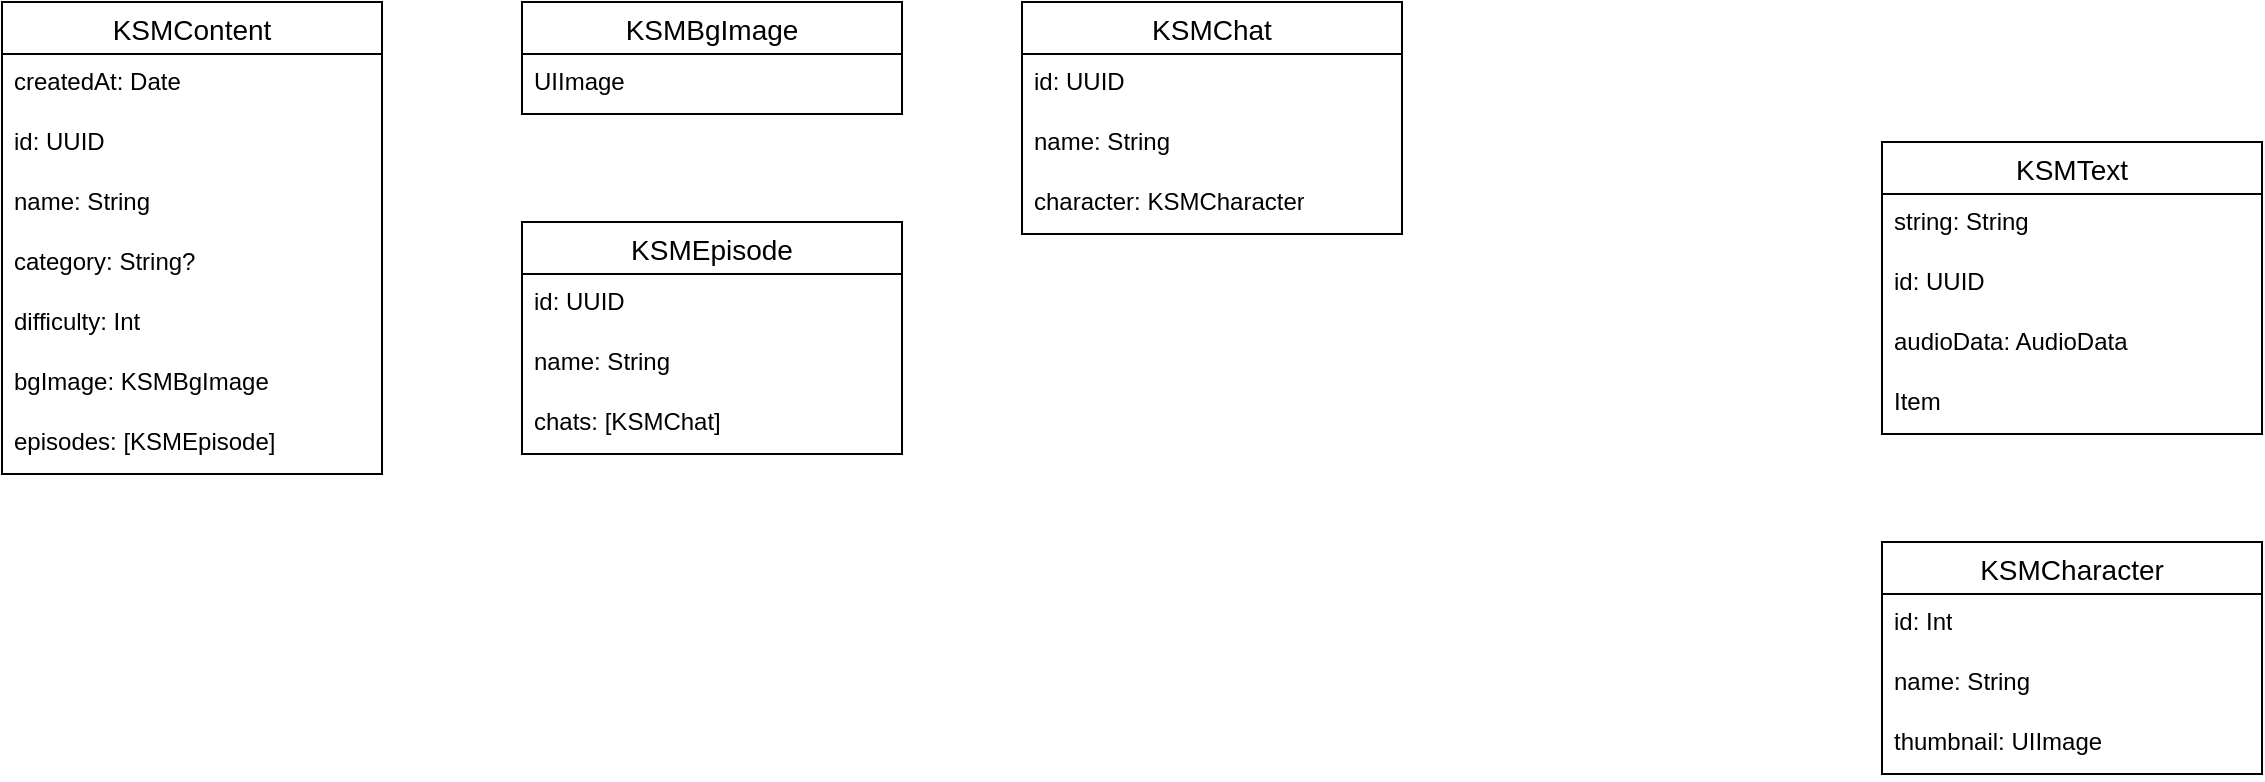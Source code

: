 <mxfile version="21.5.2" type="github">
  <diagram name="Page-1" id="k4zjUz-odNLgLf188_p_">
    <mxGraphModel dx="954" dy="544" grid="1" gridSize="10" guides="1" tooltips="1" connect="1" arrows="1" fold="1" page="1" pageScale="1" pageWidth="850" pageHeight="1100" math="0" shadow="0">
      <root>
        <mxCell id="0" />
        <mxCell id="1" parent="0" />
        <mxCell id="20N4OvMdfqN8g-3ZH7_3-3" value="KSMContent" style="swimlane;fontStyle=0;childLayout=stackLayout;horizontal=1;startSize=26;horizontalStack=0;resizeParent=1;resizeParentMax=0;resizeLast=0;collapsible=1;marginBottom=0;align=center;fontSize=14;" vertex="1" parent="1">
          <mxGeometry x="50" y="110" width="190" height="236" as="geometry" />
        </mxCell>
        <mxCell id="20N4OvMdfqN8g-3ZH7_3-4" value="createdAt: Date" style="text;strokeColor=none;fillColor=none;spacingLeft=4;spacingRight=4;overflow=hidden;rotatable=0;points=[[0,0.5],[1,0.5]];portConstraint=eastwest;fontSize=12;whiteSpace=wrap;html=1;" vertex="1" parent="20N4OvMdfqN8g-3ZH7_3-3">
          <mxGeometry y="26" width="190" height="30" as="geometry" />
        </mxCell>
        <mxCell id="20N4OvMdfqN8g-3ZH7_3-5" value="id: UUID" style="text;strokeColor=none;fillColor=none;spacingLeft=4;spacingRight=4;overflow=hidden;rotatable=0;points=[[0,0.5],[1,0.5]];portConstraint=eastwest;fontSize=12;whiteSpace=wrap;html=1;" vertex="1" parent="20N4OvMdfqN8g-3ZH7_3-3">
          <mxGeometry y="56" width="190" height="30" as="geometry" />
        </mxCell>
        <mxCell id="20N4OvMdfqN8g-3ZH7_3-6" value="name: String" style="text;strokeColor=none;fillColor=none;spacingLeft=4;spacingRight=4;overflow=hidden;rotatable=0;points=[[0,0.5],[1,0.5]];portConstraint=eastwest;fontSize=12;whiteSpace=wrap;html=1;" vertex="1" parent="20N4OvMdfqN8g-3ZH7_3-3">
          <mxGeometry y="86" width="190" height="30" as="geometry" />
        </mxCell>
        <mxCell id="20N4OvMdfqN8g-3ZH7_3-23" value="category: String?" style="text;strokeColor=none;fillColor=none;spacingLeft=4;spacingRight=4;overflow=hidden;rotatable=0;points=[[0,0.5],[1,0.5]];portConstraint=eastwest;fontSize=12;whiteSpace=wrap;html=1;" vertex="1" parent="20N4OvMdfqN8g-3ZH7_3-3">
          <mxGeometry y="116" width="190" height="30" as="geometry" />
        </mxCell>
        <mxCell id="20N4OvMdfqN8g-3ZH7_3-24" value="difficulty: Int" style="text;strokeColor=none;fillColor=none;spacingLeft=4;spacingRight=4;overflow=hidden;rotatable=0;points=[[0,0.5],[1,0.5]];portConstraint=eastwest;fontSize=12;whiteSpace=wrap;html=1;" vertex="1" parent="20N4OvMdfqN8g-3ZH7_3-3">
          <mxGeometry y="146" width="190" height="30" as="geometry" />
        </mxCell>
        <mxCell id="20N4OvMdfqN8g-3ZH7_3-33" value="bgImage: KSMBgImage" style="text;strokeColor=none;fillColor=none;spacingLeft=4;spacingRight=4;overflow=hidden;rotatable=0;points=[[0,0.5],[1,0.5]];portConstraint=eastwest;fontSize=12;whiteSpace=wrap;html=1;" vertex="1" parent="20N4OvMdfqN8g-3ZH7_3-3">
          <mxGeometry y="176" width="190" height="30" as="geometry" />
        </mxCell>
        <mxCell id="20N4OvMdfqN8g-3ZH7_3-34" value="episodes: [KSMEpisode]" style="text;strokeColor=none;fillColor=none;spacingLeft=4;spacingRight=4;overflow=hidden;rotatable=0;points=[[0,0.5],[1,0.5]];portConstraint=eastwest;fontSize=12;whiteSpace=wrap;html=1;" vertex="1" parent="20N4OvMdfqN8g-3ZH7_3-3">
          <mxGeometry y="206" width="190" height="30" as="geometry" />
        </mxCell>
        <mxCell id="20N4OvMdfqN8g-3ZH7_3-7" value="KSMBgImage" style="swimlane;fontStyle=0;childLayout=stackLayout;horizontal=1;startSize=26;horizontalStack=0;resizeParent=1;resizeParentMax=0;resizeLast=0;collapsible=1;marginBottom=0;align=center;fontSize=14;" vertex="1" parent="1">
          <mxGeometry x="310" y="110" width="190" height="56" as="geometry" />
        </mxCell>
        <mxCell id="20N4OvMdfqN8g-3ZH7_3-8" value="UIImage" style="text;strokeColor=none;fillColor=none;spacingLeft=4;spacingRight=4;overflow=hidden;rotatable=0;points=[[0,0.5],[1,0.5]];portConstraint=eastwest;fontSize=12;whiteSpace=wrap;html=1;" vertex="1" parent="20N4OvMdfqN8g-3ZH7_3-7">
          <mxGeometry y="26" width="190" height="30" as="geometry" />
        </mxCell>
        <mxCell id="20N4OvMdfqN8g-3ZH7_3-11" value="KSMText" style="swimlane;fontStyle=0;childLayout=stackLayout;horizontal=1;startSize=26;horizontalStack=0;resizeParent=1;resizeParentMax=0;resizeLast=0;collapsible=1;marginBottom=0;align=center;fontSize=14;" vertex="1" parent="1">
          <mxGeometry x="990" y="180" width="190" height="146" as="geometry" />
        </mxCell>
        <mxCell id="20N4OvMdfqN8g-3ZH7_3-12" value="string: String" style="text;strokeColor=none;fillColor=none;spacingLeft=4;spacingRight=4;overflow=hidden;rotatable=0;points=[[0,0.5],[1,0.5]];portConstraint=eastwest;fontSize=12;whiteSpace=wrap;html=1;" vertex="1" parent="20N4OvMdfqN8g-3ZH7_3-11">
          <mxGeometry y="26" width="190" height="30" as="geometry" />
        </mxCell>
        <mxCell id="20N4OvMdfqN8g-3ZH7_3-13" value="id: UUID" style="text;strokeColor=none;fillColor=none;spacingLeft=4;spacingRight=4;overflow=hidden;rotatable=0;points=[[0,0.5],[1,0.5]];portConstraint=eastwest;fontSize=12;whiteSpace=wrap;html=1;" vertex="1" parent="20N4OvMdfqN8g-3ZH7_3-11">
          <mxGeometry y="56" width="190" height="30" as="geometry" />
        </mxCell>
        <mxCell id="20N4OvMdfqN8g-3ZH7_3-14" value="audioData: AudioData" style="text;strokeColor=none;fillColor=none;spacingLeft=4;spacingRight=4;overflow=hidden;rotatable=0;points=[[0,0.5],[1,0.5]];portConstraint=eastwest;fontSize=12;whiteSpace=wrap;html=1;" vertex="1" parent="20N4OvMdfqN8g-3ZH7_3-11">
          <mxGeometry y="86" width="190" height="30" as="geometry" />
        </mxCell>
        <mxCell id="20N4OvMdfqN8g-3ZH7_3-18" value="Item" style="text;strokeColor=none;fillColor=none;spacingLeft=4;spacingRight=4;overflow=hidden;rotatable=0;points=[[0,0.5],[1,0.5]];portConstraint=eastwest;fontSize=12;whiteSpace=wrap;html=1;" vertex="1" parent="20N4OvMdfqN8g-3ZH7_3-11">
          <mxGeometry y="116" width="190" height="30" as="geometry" />
        </mxCell>
        <mxCell id="20N4OvMdfqN8g-3ZH7_3-19" value="KSMEpisode" style="swimlane;fontStyle=0;childLayout=stackLayout;horizontal=1;startSize=26;horizontalStack=0;resizeParent=1;resizeParentMax=0;resizeLast=0;collapsible=1;marginBottom=0;align=center;fontSize=14;" vertex="1" parent="1">
          <mxGeometry x="310" y="220" width="190" height="116" as="geometry" />
        </mxCell>
        <mxCell id="20N4OvMdfqN8g-3ZH7_3-20" value="id: UUID" style="text;strokeColor=none;fillColor=none;spacingLeft=4;spacingRight=4;overflow=hidden;rotatable=0;points=[[0,0.5],[1,0.5]];portConstraint=eastwest;fontSize=12;whiteSpace=wrap;html=1;" vertex="1" parent="20N4OvMdfqN8g-3ZH7_3-19">
          <mxGeometry y="26" width="190" height="30" as="geometry" />
        </mxCell>
        <mxCell id="20N4OvMdfqN8g-3ZH7_3-21" value="name: String" style="text;strokeColor=none;fillColor=none;spacingLeft=4;spacingRight=4;overflow=hidden;rotatable=0;points=[[0,0.5],[1,0.5]];portConstraint=eastwest;fontSize=12;whiteSpace=wrap;html=1;" vertex="1" parent="20N4OvMdfqN8g-3ZH7_3-19">
          <mxGeometry y="56" width="190" height="30" as="geometry" />
        </mxCell>
        <mxCell id="20N4OvMdfqN8g-3ZH7_3-35" value="chats: [KSMChat]" style="text;strokeColor=none;fillColor=none;spacingLeft=4;spacingRight=4;overflow=hidden;rotatable=0;points=[[0,0.5],[1,0.5]];portConstraint=eastwest;fontSize=12;whiteSpace=wrap;html=1;" vertex="1" parent="20N4OvMdfqN8g-3ZH7_3-19">
          <mxGeometry y="86" width="190" height="30" as="geometry" />
        </mxCell>
        <mxCell id="20N4OvMdfqN8g-3ZH7_3-26" value="KSMChat" style="swimlane;fontStyle=0;childLayout=stackLayout;horizontal=1;startSize=26;horizontalStack=0;resizeParent=1;resizeParentMax=0;resizeLast=0;collapsible=1;marginBottom=0;align=center;fontSize=14;" vertex="1" parent="1">
          <mxGeometry x="560" y="110" width="190" height="116" as="geometry" />
        </mxCell>
        <mxCell id="20N4OvMdfqN8g-3ZH7_3-28" value="id: UUID" style="text;strokeColor=none;fillColor=none;spacingLeft=4;spacingRight=4;overflow=hidden;rotatable=0;points=[[0,0.5],[1,0.5]];portConstraint=eastwest;fontSize=12;whiteSpace=wrap;html=1;" vertex="1" parent="20N4OvMdfqN8g-3ZH7_3-26">
          <mxGeometry y="26" width="190" height="30" as="geometry" />
        </mxCell>
        <mxCell id="20N4OvMdfqN8g-3ZH7_3-29" value="name: String" style="text;strokeColor=none;fillColor=none;spacingLeft=4;spacingRight=4;overflow=hidden;rotatable=0;points=[[0,0.5],[1,0.5]];portConstraint=eastwest;fontSize=12;whiteSpace=wrap;html=1;" vertex="1" parent="20N4OvMdfqN8g-3ZH7_3-26">
          <mxGeometry y="56" width="190" height="30" as="geometry" />
        </mxCell>
        <mxCell id="20N4OvMdfqN8g-3ZH7_3-32" value="character: KSMCharacter" style="text;strokeColor=none;fillColor=none;spacingLeft=4;spacingRight=4;overflow=hidden;rotatable=0;points=[[0,0.5],[1,0.5]];portConstraint=eastwest;fontSize=12;whiteSpace=wrap;html=1;" vertex="1" parent="20N4OvMdfqN8g-3ZH7_3-26">
          <mxGeometry y="86" width="190" height="30" as="geometry" />
        </mxCell>
        <mxCell id="20N4OvMdfqN8g-3ZH7_3-36" value="KSMCharacter" style="swimlane;fontStyle=0;childLayout=stackLayout;horizontal=1;startSize=26;horizontalStack=0;resizeParent=1;resizeParentMax=0;resizeLast=0;collapsible=1;marginBottom=0;align=center;fontSize=14;" vertex="1" parent="1">
          <mxGeometry x="990" y="380" width="190" height="116" as="geometry" />
        </mxCell>
        <mxCell id="20N4OvMdfqN8g-3ZH7_3-37" value="id: Int" style="text;strokeColor=none;fillColor=none;spacingLeft=4;spacingRight=4;overflow=hidden;rotatable=0;points=[[0,0.5],[1,0.5]];portConstraint=eastwest;fontSize=12;whiteSpace=wrap;html=1;" vertex="1" parent="20N4OvMdfqN8g-3ZH7_3-36">
          <mxGeometry y="26" width="190" height="30" as="geometry" />
        </mxCell>
        <mxCell id="20N4OvMdfqN8g-3ZH7_3-38" value="name: String" style="text;strokeColor=none;fillColor=none;spacingLeft=4;spacingRight=4;overflow=hidden;rotatable=0;points=[[0,0.5],[1,0.5]];portConstraint=eastwest;fontSize=12;whiteSpace=wrap;html=1;" vertex="1" parent="20N4OvMdfqN8g-3ZH7_3-36">
          <mxGeometry y="56" width="190" height="30" as="geometry" />
        </mxCell>
        <mxCell id="20N4OvMdfqN8g-3ZH7_3-39" value="thumbnail: UIImage" style="text;strokeColor=none;fillColor=none;spacingLeft=4;spacingRight=4;overflow=hidden;rotatable=0;points=[[0,0.5],[1,0.5]];portConstraint=eastwest;fontSize=12;whiteSpace=wrap;html=1;" vertex="1" parent="20N4OvMdfqN8g-3ZH7_3-36">
          <mxGeometry y="86" width="190" height="30" as="geometry" />
        </mxCell>
      </root>
    </mxGraphModel>
  </diagram>
</mxfile>
